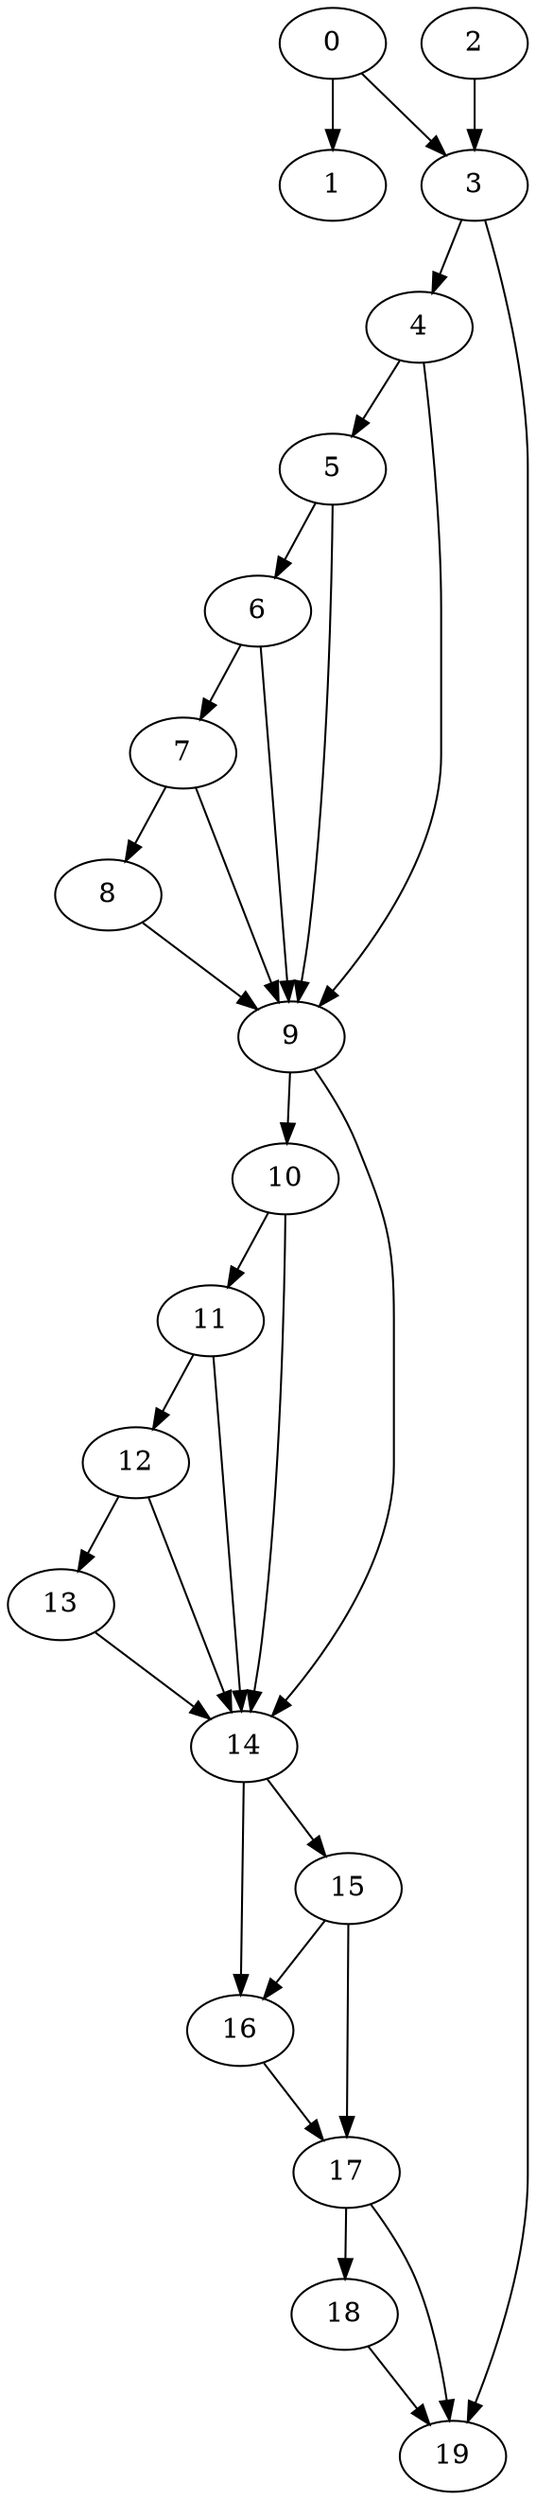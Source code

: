 digraph {
	0
	1
	2
	3
	4
	5
	6
	7
	8
	9
	10
	11
	12
	13
	14
	15
	16
	17
	18
	19
	0 -> 3
	2 -> 3
	6 -> 7
	17 -> 18
	9 -> 14
	10 -> 14
	11 -> 14
	12 -> 14
	13 -> 14
	14 -> 15
	4 -> 5
	5 -> 6
	4 -> 9
	5 -> 9
	6 -> 9
	7 -> 9
	8 -> 9
	10 -> 11
	0 -> 1
	3 -> 4
	9 -> 10
	14 -> 16
	15 -> 16
	3 -> 19
	17 -> 19
	18 -> 19
	7 -> 8
	11 -> 12
	12 -> 13
	15 -> 17
	16 -> 17
}
